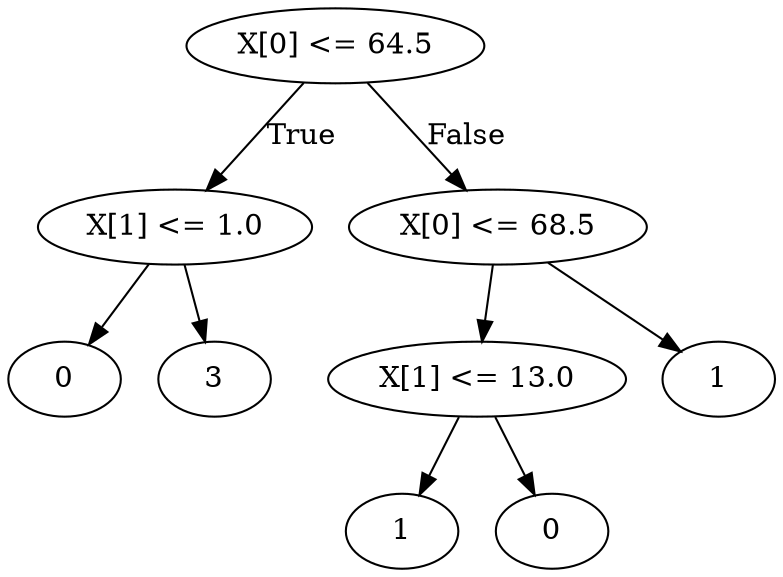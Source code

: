 digraph {
0 [label="X[0] <= 64.5"];
1 [label="X[1] <= 1.0"];
2 [label="0"];
1 -> 2 [label=""];
3 [label="3"];
1 -> 3 [label=""];
0 -> 1 [label="True"];
4 [label="X[0] <= 68.5"];
5 [label="X[1] <= 13.0"];
6 [label="1"];
5 -> 6 [label=""];
7 [label="0"];
5 -> 7 [label=""];
4 -> 5 [label=""];
8 [label="1"];
4 -> 8 [label=""];
0 -> 4 [label="False"];

}